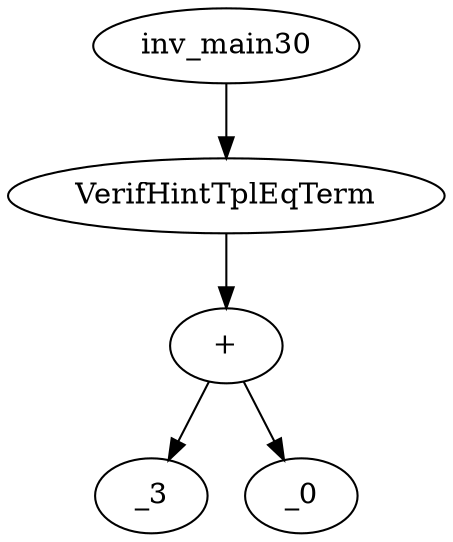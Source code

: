 digraph dag {
0 [label="inv_main30"];
1 [label="VerifHintTplEqTerm"];
2 [label="+"];
3 [label="_3"];
4 [label="_0"];
0->1
1->2
2->4
2 -> 3
}
